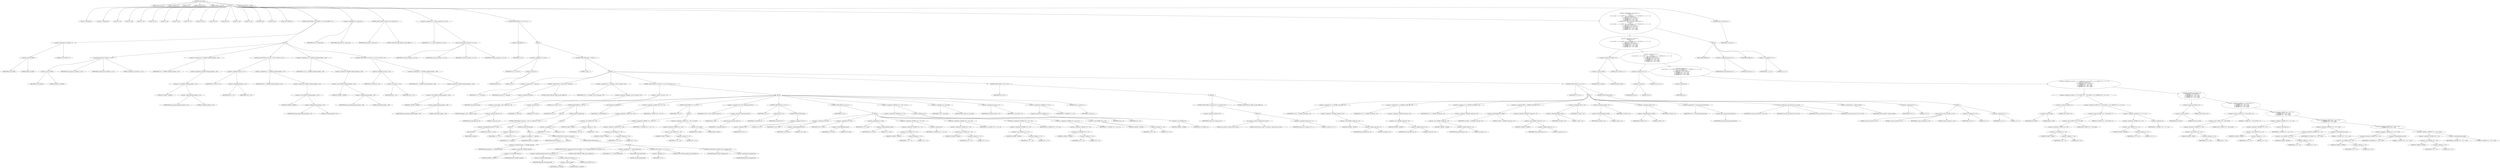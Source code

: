 digraph cache_insert {  
"1000118" [label = "(METHOD,cache_insert)" ]
"1000119" [label = "(PARAM,const char *a1)" ]
"1000120" [label = "(PARAM,_DWORD *a2)" ]
"1000121" [label = "(PARAM,int a3)" ]
"1000122" [label = "(PARAM,unsigned int a4)" ]
"1000123" [label = "(PARAM,unsigned __int16 a5)" ]
"1000124" [label = "(BLOCK,,)" ]
"1000125" [label = "(LOCAL,v9: unsigned int)" ]
"1000126" [label = "(LOCAL,v10: unsigned int)" ]
"1000127" [label = "(LOCAL,v11: int)" ]
"1000128" [label = "(LOCAL,v12: int)" ]
"1000129" [label = "(LOCAL,v13: int)" ]
"1000130" [label = "(LOCAL,v14: int)" ]
"1000131" [label = "(LOCAL,v15: int)" ]
"1000132" [label = "(LOCAL,v16: int)" ]
"1000133" [label = "(LOCAL,v17: int)" ]
"1000134" [label = "(LOCAL,v18: char *)" ]
"1000135" [label = "(LOCAL,v19: int)" ]
"1000136" [label = "(LOCAL,v20: int)" ]
"1000137" [label = "(LOCAL,v21: int)" ]
"1000138" [label = "(LOCAL,v22: int)" ]
"1000139" [label = "(LOCAL,v24: int)" ]
"1000140" [label = "(LOCAL,v25: int)" ]
"1000141" [label = "(LOCAL,v26: _DWORD [ 4 ])" ]
"1000142" [label = "(CONTROL_STRUCTURE,if ( (a5 & 0x980) != 0 ),if ( (a5 & 0x980) != 0 ))" ]
"1000143" [label = "(<operator>.notEquals,(a5 & 0x980) != 0)" ]
"1000144" [label = "(<operator>.and,a5 & 0x980)" ]
"1000145" [label = "(IDENTIFIER,a5,a5 & 0x980)" ]
"1000146" [label = "(LITERAL,0x980,a5 & 0x980)" ]
"1000147" [label = "(LITERAL,0,(a5 & 0x980) != 0)" ]
"1000148" [label = "(BLOCK,,)" ]
"1000149" [label = "(log_query,log_query(a5 | 0x10000, a1, a2, 0))" ]
"1000150" [label = "(<operator>.or,a5 | 0x10000)" ]
"1000151" [label = "(IDENTIFIER,a5,a5 | 0x10000)" ]
"1000152" [label = "(LITERAL,0x10000,a5 | 0x10000)" ]
"1000153" [label = "(IDENTIFIER,a1,log_query(a5 | 0x10000, a1, a2, 0))" ]
"1000154" [label = "(IDENTIFIER,a2,log_query(a5 | 0x10000, a1, a2, 0))" ]
"1000155" [label = "(LITERAL,0,log_query(a5 | 0x10000, a1, a2, 0))" ]
"1000156" [label = "(<operator>.assignment,v9 = *(_DWORD *)(dnsmasq_daemon + 252))" ]
"1000157" [label = "(IDENTIFIER,v9,v9 = *(_DWORD *)(dnsmasq_daemon + 252))" ]
"1000158" [label = "(<operator>.indirection,*(_DWORD *)(dnsmasq_daemon + 252))" ]
"1000159" [label = "(<operator>.cast,(_DWORD *)(dnsmasq_daemon + 252))" ]
"1000160" [label = "(UNKNOWN,_DWORD *,_DWORD *)" ]
"1000161" [label = "(<operator>.addition,dnsmasq_daemon + 252)" ]
"1000162" [label = "(IDENTIFIER,dnsmasq_daemon,dnsmasq_daemon + 252)" ]
"1000163" [label = "(LITERAL,252,dnsmasq_daemon + 252)" ]
"1000164" [label = "(CONTROL_STRUCTURE,if ( v9 && a4 >= v9 ),if ( v9 && a4 >= v9 ))" ]
"1000165" [label = "(<operator>.logicalAnd,v9 && a4 >= v9)" ]
"1000166" [label = "(IDENTIFIER,v9,v9 && a4 >= v9)" ]
"1000167" [label = "(<operator>.greaterEqualsThan,a4 >= v9)" ]
"1000168" [label = "(IDENTIFIER,a4,a4 >= v9)" ]
"1000169" [label = "(IDENTIFIER,v9,a4 >= v9)" ]
"1000170" [label = "(<operator>.assignment,a4 = *(_DWORD *)(dnsmasq_daemon + 252))" ]
"1000171" [label = "(IDENTIFIER,a4,a4 = *(_DWORD *)(dnsmasq_daemon + 252))" ]
"1000172" [label = "(<operator>.indirection,*(_DWORD *)(dnsmasq_daemon + 252))" ]
"1000173" [label = "(<operator>.cast,(_DWORD *)(dnsmasq_daemon + 252))" ]
"1000174" [label = "(UNKNOWN,_DWORD *,_DWORD *)" ]
"1000175" [label = "(<operator>.addition,dnsmasq_daemon + 252)" ]
"1000176" [label = "(IDENTIFIER,dnsmasq_daemon,dnsmasq_daemon + 252)" ]
"1000177" [label = "(LITERAL,252,dnsmasq_daemon + 252)" ]
"1000178" [label = "(<operator>.assignment,v10 = *(_DWORD *)(dnsmasq_daemon + 248))" ]
"1000179" [label = "(IDENTIFIER,v10,v10 = *(_DWORD *)(dnsmasq_daemon + 248))" ]
"1000180" [label = "(<operator>.indirection,*(_DWORD *)(dnsmasq_daemon + 248))" ]
"1000181" [label = "(<operator>.cast,(_DWORD *)(dnsmasq_daemon + 248))" ]
"1000182" [label = "(UNKNOWN,_DWORD *,_DWORD *)" ]
"1000183" [label = "(<operator>.addition,dnsmasq_daemon + 248)" ]
"1000184" [label = "(IDENTIFIER,dnsmasq_daemon,dnsmasq_daemon + 248)" ]
"1000185" [label = "(LITERAL,248,dnsmasq_daemon + 248)" ]
"1000186" [label = "(CONTROL_STRUCTURE,if ( v10 && a4 < v10 ),if ( v10 && a4 < v10 ))" ]
"1000187" [label = "(<operator>.logicalAnd,v10 && a4 < v10)" ]
"1000188" [label = "(IDENTIFIER,v10,v10 && a4 < v10)" ]
"1000189" [label = "(<operator>.lessThan,a4 < v10)" ]
"1000190" [label = "(IDENTIFIER,a4,a4 < v10)" ]
"1000191" [label = "(IDENTIFIER,v10,a4 < v10)" ]
"1000192" [label = "(<operator>.assignment,a4 = *(_DWORD *)(dnsmasq_daemon + 248))" ]
"1000193" [label = "(IDENTIFIER,a4,a4 = *(_DWORD *)(dnsmasq_daemon + 248))" ]
"1000194" [label = "(<operator>.indirection,*(_DWORD *)(dnsmasq_daemon + 248))" ]
"1000195" [label = "(<operator>.cast,(_DWORD *)(dnsmasq_daemon + 248))" ]
"1000196" [label = "(UNKNOWN,_DWORD *,_DWORD *)" ]
"1000197" [label = "(<operator>.addition,dnsmasq_daemon + 248)" ]
"1000198" [label = "(IDENTIFIER,dnsmasq_daemon,dnsmasq_daemon + 248)" ]
"1000199" [label = "(LITERAL,248,dnsmasq_daemon + 248)" ]
"1000200" [label = "(<operator>.assignment,v24 = insert_error)" ]
"1000201" [label = "(IDENTIFIER,v24,v24 = insert_error)" ]
"1000202" [label = "(IDENTIFIER,insert_error,v24 = insert_error)" ]
"1000203" [label = "(CONTROL_STRUCTURE,if ( insert_error ),if ( insert_error ))" ]
"1000204" [label = "(IDENTIFIER,insert_error,if ( insert_error ))" ]
"1000205" [label = "(CONTROL_STRUCTURE,goto LABEL_29;,goto LABEL_29;)" ]
"1000206" [label = "(<operator>.assignment,v11 = cache_scan_free(a1, a2, a3, a5))" ]
"1000207" [label = "(IDENTIFIER,v11,v11 = cache_scan_free(a1, a2, a3, a5))" ]
"1000208" [label = "(cache_scan_free,cache_scan_free(a1, a2, a3, a5))" ]
"1000209" [label = "(IDENTIFIER,a1,cache_scan_free(a1, a2, a3, a5))" ]
"1000210" [label = "(IDENTIFIER,a2,cache_scan_free(a1, a2, a3, a5))" ]
"1000211" [label = "(IDENTIFIER,a3,cache_scan_free(a1, a2, a3, a5))" ]
"1000212" [label = "(IDENTIFIER,a5,cache_scan_free(a1, a2, a3, a5))" ]
"1000213" [label = "(CONTROL_STRUCTURE,if ( !v11 ),if ( !v11 ))" ]
"1000214" [label = "(<operator>.logicalNot,!v11)" ]
"1000215" [label = "(IDENTIFIER,v11,!v11)" ]
"1000216" [label = "(BLOCK,,)" ]
"1000217" [label = "(<operator>.assignment,v12 = a5 & 4)" ]
"1000218" [label = "(IDENTIFIER,v12,v12 = a5 & 4)" ]
"1000219" [label = "(<operator>.and,a5 & 4)" ]
"1000220" [label = "(IDENTIFIER,a5,a5 & 4)" ]
"1000221" [label = "(LITERAL,4,a5 & 4)" ]
"1000222" [label = "(CONTROL_STRUCTURE,while ( 1 ),while ( 1 ))" ]
"1000223" [label = "(LITERAL,1,while ( 1 ))" ]
"1000224" [label = "(BLOCK,,)" ]
"1000225" [label = "(<operator>.assignment,v11 = cache_tail)" ]
"1000226" [label = "(IDENTIFIER,v11,v11 = cache_tail)" ]
"1000227" [label = "(IDENTIFIER,cache_tail,v11 = cache_tail)" ]
"1000228" [label = "(CONTROL_STRUCTURE,if ( !cache_tail ),if ( !cache_tail ))" ]
"1000229" [label = "(<operator>.logicalNot,!cache_tail)" ]
"1000230" [label = "(IDENTIFIER,cache_tail,!cache_tail)" ]
"1000231" [label = "(CONTROL_STRUCTURE,goto LABEL_28;,goto LABEL_28;)" ]
"1000232" [label = "(<operator>.assignment,v25 = *(unsigned __int16 *)(cache_tail + 36))" ]
"1000233" [label = "(IDENTIFIER,v25,v25 = *(unsigned __int16 *)(cache_tail + 36))" ]
"1000234" [label = "(<operator>.indirection,*(unsigned __int16 *)(cache_tail + 36))" ]
"1000235" [label = "(<operator>.cast,(unsigned __int16 *)(cache_tail + 36))" ]
"1000236" [label = "(UNKNOWN,unsigned __int16 *,unsigned __int16 *)" ]
"1000237" [label = "(<operator>.addition,cache_tail + 36)" ]
"1000238" [label = "(IDENTIFIER,cache_tail,cache_tail + 36)" ]
"1000239" [label = "(LITERAL,36,cache_tail + 36)" ]
"1000240" [label = "(CONTROL_STRUCTURE,if ( (v25 & 0xC) == 0 ),if ( (v25 & 0xC) == 0 ))" ]
"1000241" [label = "(<operator>.equals,(v25 & 0xC) == 0)" ]
"1000242" [label = "(<operator>.and,v25 & 0xC)" ]
"1000243" [label = "(IDENTIFIER,v25,v25 & 0xC)" ]
"1000244" [label = "(LITERAL,0xC,v25 & 0xC)" ]
"1000245" [label = "(LITERAL,0,(v25 & 0xC) == 0)" ]
"1000246" [label = "(BLOCK,,)" ]
"1000247" [label = "(CONTROL_STRUCTURE,if ( a1 ),if ( a1 ))" ]
"1000248" [label = "(IDENTIFIER,a1,if ( a1 ))" ]
"1000249" [label = "(BLOCK,,)" ]
"1000250" [label = "(CONTROL_STRUCTURE,if ( strlen(a1) <= 0x31 ),if ( strlen(a1) <= 0x31 ))" ]
"1000251" [label = "(<operator>.lessEqualsThan,strlen(a1) <= 0x31)" ]
"1000252" [label = "(strlen,strlen(a1))" ]
"1000253" [label = "(IDENTIFIER,a1,strlen(a1))" ]
"1000254" [label = "(LITERAL,0x31,strlen(a1) <= 0x31)" ]
"1000255" [label = "(BLOCK,,)" ]
"1000256" [label = "(<operator>.assignment,v17 = 0)" ]
"1000257" [label = "(IDENTIFIER,v17,v17 = 0)" ]
"1000258" [label = "(LITERAL,0,v17 = 0)" ]
"1000259" [label = "(CONTROL_STRUCTURE,else,else)" ]
"1000260" [label = "(BLOCK,,)" ]
"1000261" [label = "(<operator>.assignment,v17 = big_free)" ]
"1000262" [label = "(IDENTIFIER,v17,v17 = big_free)" ]
"1000263" [label = "(IDENTIFIER,big_free,v17 = big_free)" ]
"1000264" [label = "(CONTROL_STRUCTURE,if ( big_free ),if ( big_free ))" ]
"1000265" [label = "(IDENTIFIER,big_free,if ( big_free ))" ]
"1000266" [label = "(BLOCK,,)" ]
"1000267" [label = "(<operator>.assignment,big_free = *(_DWORD *)big_free)" ]
"1000268" [label = "(IDENTIFIER,big_free,big_free = *(_DWORD *)big_free)" ]
"1000269" [label = "(<operator>.indirection,*(_DWORD *)big_free)" ]
"1000270" [label = "(<operator>.cast,(_DWORD *)big_free)" ]
"1000271" [label = "(UNKNOWN,_DWORD *,_DWORD *)" ]
"1000272" [label = "(IDENTIFIER,big_free,(_DWORD *)big_free)" ]
"1000273" [label = "(CONTROL_STRUCTURE,else,else)" ]
"1000274" [label = "(BLOCK,,)" ]
"1000275" [label = "(CONTROL_STRUCTURE,if ( !bignames_left && (a5 & 0x5000) == 0 ),if ( !bignames_left && (a5 & 0x5000) == 0 ))" ]
"1000276" [label = "(<operator>.logicalAnd,!bignames_left && (a5 & 0x5000) == 0)" ]
"1000277" [label = "(<operator>.logicalNot,!bignames_left)" ]
"1000278" [label = "(IDENTIFIER,bignames_left,!bignames_left)" ]
"1000279" [label = "(<operator>.equals,(a5 & 0x5000) == 0)" ]
"1000280" [label = "(<operator>.and,a5 & 0x5000)" ]
"1000281" [label = "(IDENTIFIER,a5,a5 & 0x5000)" ]
"1000282" [label = "(LITERAL,0x5000,a5 & 0x5000)" ]
"1000283" [label = "(LITERAL,0,(a5 & 0x5000) == 0)" ]
"1000284" [label = "(CONTROL_STRUCTURE,goto LABEL_28;,goto LABEL_28;)" ]
"1000285" [label = "(<operator>.assignment,v17 = whine_malloc(1028))" ]
"1000286" [label = "(IDENTIFIER,v17,v17 = whine_malloc(1028))" ]
"1000287" [label = "(whine_malloc,whine_malloc(1028))" ]
"1000288" [label = "(LITERAL,1028,whine_malloc(1028))" ]
"1000289" [label = "(CONTROL_STRUCTURE,if ( !v17 ),if ( !v17 ))" ]
"1000290" [label = "(<operator>.logicalNot,!v17)" ]
"1000291" [label = "(IDENTIFIER,v17,!v17)" ]
"1000292" [label = "(CONTROL_STRUCTURE,goto LABEL_28;,goto LABEL_28;)" ]
"1000293" [label = "(CONTROL_STRUCTURE,if ( bignames_left ),if ( bignames_left ))" ]
"1000294" [label = "(IDENTIFIER,bignames_left,if ( bignames_left ))" ]
"1000295" [label = "(<operator>.preDecrement,--bignames_left)" ]
"1000296" [label = "(IDENTIFIER,bignames_left,--bignames_left)" ]
"1000297" [label = "(CONTROL_STRUCTURE,else,else)" ]
"1000298" [label = "(BLOCK,,)" ]
"1000299" [label = "(<operator>.assignment,v17 = 0)" ]
"1000300" [label = "(IDENTIFIER,v17,v17 = 0)" ]
"1000301" [label = "(LITERAL,0,v17 = 0)" ]
"1000302" [label = "(cache_unlink,cache_unlink(v11))" ]
"1000303" [label = "(IDENTIFIER,v11,cache_unlink(v11))" ]
"1000304" [label = "(<operator>.assignment,*(_WORD *)(v11 + 36) = a5)" ]
"1000305" [label = "(<operator>.indirection,*(_WORD *)(v11 + 36))" ]
"1000306" [label = "(<operator>.cast,(_WORD *)(v11 + 36))" ]
"1000307" [label = "(UNKNOWN,_WORD *,_WORD *)" ]
"1000308" [label = "(<operator>.addition,v11 + 36)" ]
"1000309" [label = "(IDENTIFIER,v11,v11 + 36)" ]
"1000310" [label = "(LITERAL,36,v11 + 36)" ]
"1000311" [label = "(IDENTIFIER,a5,*(_WORD *)(v11 + 36) = a5)" ]
"1000312" [label = "(CONTROL_STRUCTURE,if ( v17 ),if ( v17 ))" ]
"1000313" [label = "(IDENTIFIER,v17,if ( v17 ))" ]
"1000314" [label = "(BLOCK,,)" ]
"1000315" [label = "(<operator>.assignment,*(_DWORD *)(v11 + 40) = v17)" ]
"1000316" [label = "(<operator>.indirection,*(_DWORD *)(v11 + 40))" ]
"1000317" [label = "(<operator>.cast,(_DWORD *)(v11 + 40))" ]
"1000318" [label = "(UNKNOWN,_DWORD *,_DWORD *)" ]
"1000319" [label = "(<operator>.addition,v11 + 40)" ]
"1000320" [label = "(IDENTIFIER,v11,v11 + 40)" ]
"1000321" [label = "(LITERAL,40,v11 + 40)" ]
"1000322" [label = "(IDENTIFIER,v17,*(_DWORD *)(v11 + 40) = v17)" ]
"1000323" [label = "(<operator>.assignment,*(_WORD *)(v11 + 36) = a5 | 0x200)" ]
"1000324" [label = "(<operator>.indirection,*(_WORD *)(v11 + 36))" ]
"1000325" [label = "(<operator>.cast,(_WORD *)(v11 + 36))" ]
"1000326" [label = "(UNKNOWN,_WORD *,_WORD *)" ]
"1000327" [label = "(<operator>.addition,v11 + 36)" ]
"1000328" [label = "(IDENTIFIER,v11,v11 + 36)" ]
"1000329" [label = "(LITERAL,36,v11 + 36)" ]
"1000330" [label = "(<operator>.or,a5 | 0x200)" ]
"1000331" [label = "(IDENTIFIER,a5,a5 | 0x200)" ]
"1000332" [label = "(LITERAL,0x200,a5 | 0x200)" ]
"1000333" [label = "(<operator>.assignment,v18 = (char *)cache_get_name(v11))" ]
"1000334" [label = "(IDENTIFIER,v18,v18 = (char *)cache_get_name(v11))" ]
"1000335" [label = "(<operator>.cast,(char *)cache_get_name(v11))" ]
"1000336" [label = "(UNKNOWN,char *,char *)" ]
"1000337" [label = "(cache_get_name,cache_get_name(v11))" ]
"1000338" [label = "(IDENTIFIER,v11,cache_get_name(v11))" ]
"1000339" [label = "(CONTROL_STRUCTURE,if ( a1 ),if ( a1 ))" ]
"1000340" [label = "(IDENTIFIER,a1,if ( a1 ))" ]
"1000341" [label = "(strcpy,strcpy(v18, a1))" ]
"1000342" [label = "(IDENTIFIER,v18,strcpy(v18, a1))" ]
"1000343" [label = "(IDENTIFIER,a1,strcpy(v18, a1))" ]
"1000344" [label = "(CONTROL_STRUCTURE,else,else)" ]
"1000345" [label = "(<operator>.assignment,*v18 = 0)" ]
"1000346" [label = "(<operator>.indirection,*v18)" ]
"1000347" [label = "(IDENTIFIER,v18,*v18 = 0)" ]
"1000348" [label = "(LITERAL,0,*v18 = 0)" ]
"1000349" [label = "(CONTROL_STRUCTURE,if ( a2 ),if ( a2 ))" ]
"1000350" [label = "(IDENTIFIER,a2,if ( a2 ))" ]
"1000351" [label = "(BLOCK,,)" ]
"1000352" [label = "(<operator>.assignment,v19 = a2[1])" ]
"1000353" [label = "(IDENTIFIER,v19,v19 = a2[1])" ]
"1000354" [label = "(<operator>.indirectIndexAccess,a2[1])" ]
"1000355" [label = "(IDENTIFIER,a2,v19 = a2[1])" ]
"1000356" [label = "(LITERAL,1,v19 = a2[1])" ]
"1000357" [label = "(<operator>.assignment,v20 = a2[2])" ]
"1000358" [label = "(IDENTIFIER,v20,v20 = a2[2])" ]
"1000359" [label = "(<operator>.indirectIndexAccess,a2[2])" ]
"1000360" [label = "(IDENTIFIER,a2,v20 = a2[2])" ]
"1000361" [label = "(LITERAL,2,v20 = a2[2])" ]
"1000362" [label = "(<operator>.assignment,v21 = a2[3])" ]
"1000363" [label = "(IDENTIFIER,v21,v21 = a2[3])" ]
"1000364" [label = "(<operator>.indirectIndexAccess,a2[3])" ]
"1000365" [label = "(IDENTIFIER,a2,v21 = a2[3])" ]
"1000366" [label = "(LITERAL,3,v21 = a2[3])" ]
"1000367" [label = "(<operator>.assignment,*(_DWORD *)(v11 + 12) = *a2)" ]
"1000368" [label = "(<operator>.indirection,*(_DWORD *)(v11 + 12))" ]
"1000369" [label = "(<operator>.cast,(_DWORD *)(v11 + 12))" ]
"1000370" [label = "(UNKNOWN,_DWORD *,_DWORD *)" ]
"1000371" [label = "(<operator>.addition,v11 + 12)" ]
"1000372" [label = "(IDENTIFIER,v11,v11 + 12)" ]
"1000373" [label = "(LITERAL,12,v11 + 12)" ]
"1000374" [label = "(<operator>.indirection,*a2)" ]
"1000375" [label = "(IDENTIFIER,a2,*(_DWORD *)(v11 + 12) = *a2)" ]
"1000376" [label = "(<operator>.assignment,*(_DWORD *)(v11 + 16) = v19)" ]
"1000377" [label = "(<operator>.indirection,*(_DWORD *)(v11 + 16))" ]
"1000378" [label = "(<operator>.cast,(_DWORD *)(v11 + 16))" ]
"1000379" [label = "(UNKNOWN,_DWORD *,_DWORD *)" ]
"1000380" [label = "(<operator>.addition,v11 + 16)" ]
"1000381" [label = "(IDENTIFIER,v11,v11 + 16)" ]
"1000382" [label = "(LITERAL,16,v11 + 16)" ]
"1000383" [label = "(IDENTIFIER,v19,*(_DWORD *)(v11 + 16) = v19)" ]
"1000384" [label = "(<operator>.assignment,*(_DWORD *)(v11 + 20) = v20)" ]
"1000385" [label = "(<operator>.indirection,*(_DWORD *)(v11 + 20))" ]
"1000386" [label = "(<operator>.cast,(_DWORD *)(v11 + 20))" ]
"1000387" [label = "(UNKNOWN,_DWORD *,_DWORD *)" ]
"1000388" [label = "(<operator>.addition,v11 + 20)" ]
"1000389" [label = "(IDENTIFIER,v11,v11 + 20)" ]
"1000390" [label = "(LITERAL,20,v11 + 20)" ]
"1000391" [label = "(IDENTIFIER,v20,*(_DWORD *)(v11 + 20) = v20)" ]
"1000392" [label = "(<operator>.assignment,*(_DWORD *)(v11 + 24) = v21)" ]
"1000393" [label = "(<operator>.indirection,*(_DWORD *)(v11 + 24))" ]
"1000394" [label = "(<operator>.cast,(_DWORD *)(v11 + 24))" ]
"1000395" [label = "(UNKNOWN,_DWORD *,_DWORD *)" ]
"1000396" [label = "(<operator>.addition,v11 + 24)" ]
"1000397" [label = "(IDENTIFIER,v11,v11 + 24)" ]
"1000398" [label = "(LITERAL,24,v11 + 24)" ]
"1000399" [label = "(IDENTIFIER,v21,*(_DWORD *)(v11 + 24) = v21)" ]
"1000400" [label = "(<operator>.assignment,*(_DWORD *)(v11 + 28) = a4 + a3)" ]
"1000401" [label = "(<operator>.indirection,*(_DWORD *)(v11 + 28))" ]
"1000402" [label = "(<operator>.cast,(_DWORD *)(v11 + 28))" ]
"1000403" [label = "(UNKNOWN,_DWORD *,_DWORD *)" ]
"1000404" [label = "(<operator>.addition,v11 + 28)" ]
"1000405" [label = "(IDENTIFIER,v11,v11 + 28)" ]
"1000406" [label = "(LITERAL,28,v11 + 28)" ]
"1000407" [label = "(<operator>.addition,a4 + a3)" ]
"1000408" [label = "(IDENTIFIER,a4,a4 + a3)" ]
"1000409" [label = "(IDENTIFIER,a3,a4 + a3)" ]
"1000410" [label = "(<operator>.assignment,v22 = new_chain)" ]
"1000411" [label = "(IDENTIFIER,v22,v22 = new_chain)" ]
"1000412" [label = "(IDENTIFIER,new_chain,v22 = new_chain)" ]
"1000413" [label = "(<operator>.assignment,new_chain = v11)" ]
"1000414" [label = "(IDENTIFIER,new_chain,new_chain = v11)" ]
"1000415" [label = "(IDENTIFIER,v11,new_chain = v11)" ]
"1000416" [label = "(<operator>.assignment,*(_DWORD *)v11 = v22)" ]
"1000417" [label = "(<operator>.indirection,*(_DWORD *)v11)" ]
"1000418" [label = "(<operator>.cast,(_DWORD *)v11)" ]
"1000419" [label = "(UNKNOWN,_DWORD *,_DWORD *)" ]
"1000420" [label = "(IDENTIFIER,v11,(_DWORD *)v11)" ]
"1000421" [label = "(IDENTIFIER,v22,*(_DWORD *)v11 = v22)" ]
"1000422" [label = "(RETURN,return v11;,return v11;)" ]
"1000423" [label = "(IDENTIFIER,v11,return v11;)" ]
"1000424" [label = "(CONTROL_STRUCTURE,if ( v24 ),if ( v24 ))" ]
"1000425" [label = "(IDENTIFIER,v24,if ( v24 ))" ]
"1000426" [label = "(BLOCK,,)" ]
"1000427" [label = "(CONTROL_STRUCTURE,if ( !warned_12127 ),if ( !warned_12127 ))" ]
"1000428" [label = "(<operator>.logicalNot,!warned_12127)" ]
"1000429" [label = "(IDENTIFIER,warned_12127,!warned_12127)" ]
"1000430" [label = "(BLOCK,,)" ]
"1000431" [label = "(my_syslog,my_syslog(3, \"Internal error in cache.\"))" ]
"1000432" [label = "(LITERAL,3,my_syslog(3, \"Internal error in cache.\"))" ]
"1000433" [label = "(LITERAL,\"Internal error in cache.\",my_syslog(3, \"Internal error in cache.\"))" ]
"1000434" [label = "(<operator>.assignment,warned_12127 = 1)" ]
"1000435" [label = "(IDENTIFIER,warned_12127,warned_12127 = 1)" ]
"1000436" [label = "(LITERAL,1,warned_12127 = 1)" ]
"1000437" [label = "(CONTROL_STRUCTURE,goto LABEL_28;,goto LABEL_28;)" ]
"1000438" [label = "(CONTROL_STRUCTURE,if ( v12 ),if ( v12 ))" ]
"1000439" [label = "(IDENTIFIER,v12,if ( v12 ))" ]
"1000440" [label = "(BLOCK,,)" ]
"1000441" [label = "(<operator>.assignment,v13 = *(_DWORD *)(cache_tail + 16))" ]
"1000442" [label = "(IDENTIFIER,v13,v13 = *(_DWORD *)(cache_tail + 16))" ]
"1000443" [label = "(<operator>.indirection,*(_DWORD *)(cache_tail + 16))" ]
"1000444" [label = "(<operator>.cast,(_DWORD *)(cache_tail + 16))" ]
"1000445" [label = "(UNKNOWN,_DWORD *,_DWORD *)" ]
"1000446" [label = "(<operator>.addition,cache_tail + 16)" ]
"1000447" [label = "(IDENTIFIER,cache_tail,cache_tail + 16)" ]
"1000448" [label = "(LITERAL,16,cache_tail + 16)" ]
"1000449" [label = "(<operator>.assignment,v14 = *(_DWORD *)(cache_tail + 20))" ]
"1000450" [label = "(IDENTIFIER,v14,v14 = *(_DWORD *)(cache_tail + 20))" ]
"1000451" [label = "(<operator>.indirection,*(_DWORD *)(cache_tail + 20))" ]
"1000452" [label = "(<operator>.cast,(_DWORD *)(cache_tail + 20))" ]
"1000453" [label = "(UNKNOWN,_DWORD *,_DWORD *)" ]
"1000454" [label = "(<operator>.addition,cache_tail + 20)" ]
"1000455" [label = "(IDENTIFIER,cache_tail,cache_tail + 20)" ]
"1000456" [label = "(LITERAL,20,cache_tail + 20)" ]
"1000457" [label = "(<operator>.assignment,v15 = *(_DWORD *)(cache_tail + 24))" ]
"1000458" [label = "(IDENTIFIER,v15,v15 = *(_DWORD *)(cache_tail + 24))" ]
"1000459" [label = "(<operator>.indirection,*(_DWORD *)(cache_tail + 24))" ]
"1000460" [label = "(<operator>.cast,(_DWORD *)(cache_tail + 24))" ]
"1000461" [label = "(UNKNOWN,_DWORD *,_DWORD *)" ]
"1000462" [label = "(<operator>.addition,cache_tail + 24)" ]
"1000463" [label = "(IDENTIFIER,cache_tail,cache_tail + 24)" ]
"1000464" [label = "(LITERAL,24,cache_tail + 24)" ]
"1000465" [label = "(<operator>.assignment,v26[0] = *(_DWORD *)(cache_tail + 12))" ]
"1000466" [label = "(<operator>.indirectIndexAccess,v26[0])" ]
"1000467" [label = "(IDENTIFIER,v26,v26[0] = *(_DWORD *)(cache_tail + 12))" ]
"1000468" [label = "(LITERAL,0,v26[0] = *(_DWORD *)(cache_tail + 12))" ]
"1000469" [label = "(<operator>.indirection,*(_DWORD *)(cache_tail + 12))" ]
"1000470" [label = "(<operator>.cast,(_DWORD *)(cache_tail + 12))" ]
"1000471" [label = "(UNKNOWN,_DWORD *,_DWORD *)" ]
"1000472" [label = "(<operator>.addition,cache_tail + 12)" ]
"1000473" [label = "(IDENTIFIER,cache_tail,cache_tail + 12)" ]
"1000474" [label = "(LITERAL,12,cache_tail + 12)" ]
"1000475" [label = "(<operator>.assignment,v26[1] = v13)" ]
"1000476" [label = "(<operator>.indirectIndexAccess,v26[1])" ]
"1000477" [label = "(IDENTIFIER,v26,v26[1] = v13)" ]
"1000478" [label = "(LITERAL,1,v26[1] = v13)" ]
"1000479" [label = "(IDENTIFIER,v13,v26[1] = v13)" ]
"1000480" [label = "(<operator>.assignment,v26[2] = v14)" ]
"1000481" [label = "(<operator>.indirectIndexAccess,v26[2])" ]
"1000482" [label = "(IDENTIFIER,v26,v26[2] = v14)" ]
"1000483" [label = "(LITERAL,2,v26[2] = v14)" ]
"1000484" [label = "(IDENTIFIER,v14,v26[2] = v14)" ]
"1000485" [label = "(<operator>.assignment,v26[3] = v15)" ]
"1000486" [label = "(<operator>.indirectIndexAccess,v26[3])" ]
"1000487" [label = "(IDENTIFIER,v26,v26[3] = v15)" ]
"1000488" [label = "(LITERAL,3,v26[3] = v15)" ]
"1000489" [label = "(IDENTIFIER,v15,v26[3] = v15)" ]
"1000490" [label = "(<operator>.assignment,v16 = cache_get_name(cache_tail))" ]
"1000491" [label = "(IDENTIFIER,v16,v16 = cache_get_name(cache_tail))" ]
"1000492" [label = "(cache_get_name,cache_get_name(cache_tail))" ]
"1000493" [label = "(IDENTIFIER,cache_tail,cache_get_name(cache_tail))" ]
"1000494" [label = "(cache_scan_free,cache_scan_free(v16, v26, a3, v25))" ]
"1000495" [label = "(IDENTIFIER,v16,cache_scan_free(v16, v26, a3, v25))" ]
"1000496" [label = "(IDENTIFIER,v26,cache_scan_free(v16, v26, a3, v25))" ]
"1000497" [label = "(IDENTIFIER,a3,cache_scan_free(v16, v26, a3, v25))" ]
"1000498" [label = "(IDENTIFIER,v25,cache_scan_free(v16, v26, a3, v25))" ]
"1000499" [label = "(<operator>.preIncrement,++cache_live_freed)" ]
"1000500" [label = "(IDENTIFIER,cache_live_freed,++cache_live_freed)" ]
"1000501" [label = "(<operator>.assignment,v24 = 1)" ]
"1000502" [label = "(IDENTIFIER,v24,v24 = 1)" ]
"1000503" [label = "(LITERAL,1,v24 = 1)" ]
"1000504" [label = "(CONTROL_STRUCTURE,else,else)" ]
"1000505" [label = "(BLOCK,,)" ]
"1000506" [label = "(cache_scan_free,cache_scan_free(0, 0, a3, 0))" ]
"1000507" [label = "(LITERAL,0,cache_scan_free(0, 0, a3, 0))" ]
"1000508" [label = "(LITERAL,0,cache_scan_free(0, 0, a3, 0))" ]
"1000509" [label = "(IDENTIFIER,a3,cache_scan_free(0, 0, a3, 0))" ]
"1000510" [label = "(LITERAL,0,cache_scan_free(0, 0, a3, 0))" ]
"1000511" [label = "(<operator>.assignment,v24 = 0)" ]
"1000512" [label = "(IDENTIFIER,v24,v24 = 0)" ]
"1000513" [label = "(LITERAL,0,v24 = 0)" ]
"1000514" [label = "(<operator>.assignment,v12 = 1)" ]
"1000515" [label = "(IDENTIFIER,v12,v12 = 1)" ]
"1000516" [label = "(LITERAL,1,v12 = 1)" ]
"1000517" [label = "(CONTROL_STRUCTURE,if ( (a5 & 0x180) == 0\n    || (a5 & 8) == 0\n    || !a2\n    || ((a5 & 0x80) == 0 || (*(_WORD *)(v11 + 36) & 0x80) == 0 || *(_DWORD *)(v11 + 12) != *a2)\n    && ((a5 & 0x100) == 0\n     || (*(_WORD *)(v11 + 36) & 0x100) == 0\n     || *(_DWORD *)(v11 + 12) != *a2\n     || *(_DWORD *)(v11 + 16) != a2[1]\n     || *(_DWORD *)(v11 + 20) != a2[2]\n     || *(_DWORD *)(v11 + 24) != a2[3]) ),if ( (a5 & 0x180) == 0\n    || (a5 & 8) == 0\n    || !a2\n    || ((a5 & 0x80) == 0 || (*(_WORD *)(v11 + 36) & 0x80) == 0 || *(_DWORD *)(v11 + 12) != *a2)\n    && ((a5 & 0x100) == 0\n     || (*(_WORD *)(v11 + 36) & 0x100) == 0\n     || *(_DWORD *)(v11 + 12) != *a2\n     || *(_DWORD *)(v11 + 16) != a2[1]\n     || *(_DWORD *)(v11 + 20) != a2[2]\n     || *(_DWORD *)(v11 + 24) != a2[3]) ))" ]
"1000518" [label = "(<operator>.logicalOr,(a5 & 0x180) == 0\n    || (a5 & 8) == 0\n    || !a2\n    || ((a5 & 0x80) == 0 || (*(_WORD *)(v11 + 36) & 0x80) == 0 || *(_DWORD *)(v11 + 12) != *a2)\n    && ((a5 & 0x100) == 0\n     || (*(_WORD *)(v11 + 36) & 0x100) == 0\n     || *(_DWORD *)(v11 + 12) != *a2\n     || *(_DWORD *)(v11 + 16) != a2[1]\n     || *(_DWORD *)(v11 + 20) != a2[2]\n     || *(_DWORD *)(v11 + 24) != a2[3]))" ]
"1000519" [label = "(<operator>.equals,(a5 & 0x180) == 0)" ]
"1000520" [label = "(<operator>.and,a5 & 0x180)" ]
"1000521" [label = "(IDENTIFIER,a5,a5 & 0x180)" ]
"1000522" [label = "(LITERAL,0x180,a5 & 0x180)" ]
"1000523" [label = "(LITERAL,0,(a5 & 0x180) == 0)" ]
"1000524" [label = "(<operator>.logicalOr,(a5 & 8) == 0\n    || !a2\n    || ((a5 & 0x80) == 0 || (*(_WORD *)(v11 + 36) & 0x80) == 0 || *(_DWORD *)(v11 + 12) != *a2)\n    && ((a5 & 0x100) == 0\n     || (*(_WORD *)(v11 + 36) & 0x100) == 0\n     || *(_DWORD *)(v11 + 12) != *a2\n     || *(_DWORD *)(v11 + 16) != a2[1]\n     || *(_DWORD *)(v11 + 20) != a2[2]\n     || *(_DWORD *)(v11 + 24) != a2[3]))" ]
"1000525" [label = "(<operator>.equals,(a5 & 8) == 0)" ]
"1000526" [label = "(<operator>.and,a5 & 8)" ]
"1000527" [label = "(IDENTIFIER,a5,a5 & 8)" ]
"1000528" [label = "(LITERAL,8,a5 & 8)" ]
"1000529" [label = "(LITERAL,0,(a5 & 8) == 0)" ]
"1000530" [label = "(<operator>.logicalOr,!a2\n    || ((a5 & 0x80) == 0 || (*(_WORD *)(v11 + 36) & 0x80) == 0 || *(_DWORD *)(v11 + 12) != *a2)\n    && ((a5 & 0x100) == 0\n     || (*(_WORD *)(v11 + 36) & 0x100) == 0\n     || *(_DWORD *)(v11 + 12) != *a2\n     || *(_DWORD *)(v11 + 16) != a2[1]\n     || *(_DWORD *)(v11 + 20) != a2[2]\n     || *(_DWORD *)(v11 + 24) != a2[3]))" ]
"1000531" [label = "(<operator>.logicalNot,!a2)" ]
"1000532" [label = "(IDENTIFIER,a2,!a2)" ]
"1000533" [label = "(<operator>.logicalAnd,((a5 & 0x80) == 0 || (*(_WORD *)(v11 + 36) & 0x80) == 0 || *(_DWORD *)(v11 + 12) != *a2)\n    && ((a5 & 0x100) == 0\n     || (*(_WORD *)(v11 + 36) & 0x100) == 0\n     || *(_DWORD *)(v11 + 12) != *a2\n     || *(_DWORD *)(v11 + 16) != a2[1]\n     || *(_DWORD *)(v11 + 20) != a2[2]\n     || *(_DWORD *)(v11 + 24) != a2[3]))" ]
"1000534" [label = "(<operator>.logicalOr,(a5 & 0x80) == 0 || (*(_WORD *)(v11 + 36) & 0x80) == 0 || *(_DWORD *)(v11 + 12) != *a2)" ]
"1000535" [label = "(<operator>.equals,(a5 & 0x80) == 0)" ]
"1000536" [label = "(<operator>.and,a5 & 0x80)" ]
"1000537" [label = "(IDENTIFIER,a5,a5 & 0x80)" ]
"1000538" [label = "(LITERAL,0x80,a5 & 0x80)" ]
"1000539" [label = "(LITERAL,0,(a5 & 0x80) == 0)" ]
"1000540" [label = "(<operator>.logicalOr,(*(_WORD *)(v11 + 36) & 0x80) == 0 || *(_DWORD *)(v11 + 12) != *a2)" ]
"1000541" [label = "(<operator>.equals,(*(_WORD *)(v11 + 36) & 0x80) == 0)" ]
"1000542" [label = "(<operator>.and,*(_WORD *)(v11 + 36) & 0x80)" ]
"1000543" [label = "(<operator>.indirection,*(_WORD *)(v11 + 36))" ]
"1000544" [label = "(<operator>.cast,(_WORD *)(v11 + 36))" ]
"1000545" [label = "(UNKNOWN,_WORD *,_WORD *)" ]
"1000546" [label = "(<operator>.addition,v11 + 36)" ]
"1000547" [label = "(IDENTIFIER,v11,v11 + 36)" ]
"1000548" [label = "(LITERAL,36,v11 + 36)" ]
"1000549" [label = "(LITERAL,0x80,*(_WORD *)(v11 + 36) & 0x80)" ]
"1000550" [label = "(LITERAL,0,(*(_WORD *)(v11 + 36) & 0x80) == 0)" ]
"1000551" [label = "(<operator>.notEquals,*(_DWORD *)(v11 + 12) != *a2)" ]
"1000552" [label = "(<operator>.indirection,*(_DWORD *)(v11 + 12))" ]
"1000553" [label = "(<operator>.cast,(_DWORD *)(v11 + 12))" ]
"1000554" [label = "(UNKNOWN,_DWORD *,_DWORD *)" ]
"1000555" [label = "(<operator>.addition,v11 + 12)" ]
"1000556" [label = "(IDENTIFIER,v11,v11 + 12)" ]
"1000557" [label = "(LITERAL,12,v11 + 12)" ]
"1000558" [label = "(<operator>.indirection,*a2)" ]
"1000559" [label = "(IDENTIFIER,a2,*(_DWORD *)(v11 + 12) != *a2)" ]
"1000560" [label = "(<operator>.logicalOr,(a5 & 0x100) == 0\n     || (*(_WORD *)(v11 + 36) & 0x100) == 0\n     || *(_DWORD *)(v11 + 12) != *a2\n     || *(_DWORD *)(v11 + 16) != a2[1]\n     || *(_DWORD *)(v11 + 20) != a2[2]\n     || *(_DWORD *)(v11 + 24) != a2[3])" ]
"1000561" [label = "(<operator>.equals,(a5 & 0x100) == 0)" ]
"1000562" [label = "(<operator>.and,a5 & 0x100)" ]
"1000563" [label = "(IDENTIFIER,a5,a5 & 0x100)" ]
"1000564" [label = "(LITERAL,0x100,a5 & 0x100)" ]
"1000565" [label = "(LITERAL,0,(a5 & 0x100) == 0)" ]
"1000566" [label = "(<operator>.logicalOr,(*(_WORD *)(v11 + 36) & 0x100) == 0\n     || *(_DWORD *)(v11 + 12) != *a2\n     || *(_DWORD *)(v11 + 16) != a2[1]\n     || *(_DWORD *)(v11 + 20) != a2[2]\n     || *(_DWORD *)(v11 + 24) != a2[3])" ]
"1000567" [label = "(<operator>.equals,(*(_WORD *)(v11 + 36) & 0x100) == 0)" ]
"1000568" [label = "(<operator>.and,*(_WORD *)(v11 + 36) & 0x100)" ]
"1000569" [label = "(<operator>.indirection,*(_WORD *)(v11 + 36))" ]
"1000570" [label = "(<operator>.cast,(_WORD *)(v11 + 36))" ]
"1000571" [label = "(UNKNOWN,_WORD *,_WORD *)" ]
"1000572" [label = "(<operator>.addition,v11 + 36)" ]
"1000573" [label = "(IDENTIFIER,v11,v11 + 36)" ]
"1000574" [label = "(LITERAL,36,v11 + 36)" ]
"1000575" [label = "(LITERAL,0x100,*(_WORD *)(v11 + 36) & 0x100)" ]
"1000576" [label = "(LITERAL,0,(*(_WORD *)(v11 + 36) & 0x100) == 0)" ]
"1000577" [label = "(<operator>.logicalOr,*(_DWORD *)(v11 + 12) != *a2\n     || *(_DWORD *)(v11 + 16) != a2[1]\n     || *(_DWORD *)(v11 + 20) != a2[2]\n     || *(_DWORD *)(v11 + 24) != a2[3])" ]
"1000578" [label = "(<operator>.notEquals,*(_DWORD *)(v11 + 12) != *a2)" ]
"1000579" [label = "(<operator>.indirection,*(_DWORD *)(v11 + 12))" ]
"1000580" [label = "(<operator>.cast,(_DWORD *)(v11 + 12))" ]
"1000581" [label = "(UNKNOWN,_DWORD *,_DWORD *)" ]
"1000582" [label = "(<operator>.addition,v11 + 12)" ]
"1000583" [label = "(IDENTIFIER,v11,v11 + 12)" ]
"1000584" [label = "(LITERAL,12,v11 + 12)" ]
"1000585" [label = "(<operator>.indirection,*a2)" ]
"1000586" [label = "(IDENTIFIER,a2,*(_DWORD *)(v11 + 12) != *a2)" ]
"1000587" [label = "(<operator>.logicalOr,*(_DWORD *)(v11 + 16) != a2[1]\n     || *(_DWORD *)(v11 + 20) != a2[2]\n     || *(_DWORD *)(v11 + 24) != a2[3])" ]
"1000588" [label = "(<operator>.notEquals,*(_DWORD *)(v11 + 16) != a2[1])" ]
"1000589" [label = "(<operator>.indirection,*(_DWORD *)(v11 + 16))" ]
"1000590" [label = "(<operator>.cast,(_DWORD *)(v11 + 16))" ]
"1000591" [label = "(UNKNOWN,_DWORD *,_DWORD *)" ]
"1000592" [label = "(<operator>.addition,v11 + 16)" ]
"1000593" [label = "(IDENTIFIER,v11,v11 + 16)" ]
"1000594" [label = "(LITERAL,16,v11 + 16)" ]
"1000595" [label = "(<operator>.indirectIndexAccess,a2[1])" ]
"1000596" [label = "(IDENTIFIER,a2,*(_DWORD *)(v11 + 16) != a2[1])" ]
"1000597" [label = "(LITERAL,1,*(_DWORD *)(v11 + 16) != a2[1])" ]
"1000598" [label = "(<operator>.logicalOr,*(_DWORD *)(v11 + 20) != a2[2]\n     || *(_DWORD *)(v11 + 24) != a2[3])" ]
"1000599" [label = "(<operator>.notEquals,*(_DWORD *)(v11 + 20) != a2[2])" ]
"1000600" [label = "(<operator>.indirection,*(_DWORD *)(v11 + 20))" ]
"1000601" [label = "(<operator>.cast,(_DWORD *)(v11 + 20))" ]
"1000602" [label = "(UNKNOWN,_DWORD *,_DWORD *)" ]
"1000603" [label = "(<operator>.addition,v11 + 20)" ]
"1000604" [label = "(IDENTIFIER,v11,v11 + 20)" ]
"1000605" [label = "(LITERAL,20,v11 + 20)" ]
"1000606" [label = "(<operator>.indirectIndexAccess,a2[2])" ]
"1000607" [label = "(IDENTIFIER,a2,*(_DWORD *)(v11 + 20) != a2[2])" ]
"1000608" [label = "(LITERAL,2,*(_DWORD *)(v11 + 20) != a2[2])" ]
"1000609" [label = "(<operator>.notEquals,*(_DWORD *)(v11 + 24) != a2[3])" ]
"1000610" [label = "(<operator>.indirection,*(_DWORD *)(v11 + 24))" ]
"1000611" [label = "(<operator>.cast,(_DWORD *)(v11 + 24))" ]
"1000612" [label = "(UNKNOWN,_DWORD *,_DWORD *)" ]
"1000613" [label = "(<operator>.addition,v11 + 24)" ]
"1000614" [label = "(IDENTIFIER,v11,v11 + 24)" ]
"1000615" [label = "(LITERAL,24,v11 + 24)" ]
"1000616" [label = "(<operator>.indirectIndexAccess,a2[3])" ]
"1000617" [label = "(IDENTIFIER,a2,*(_DWORD *)(v11 + 24) != a2[3])" ]
"1000618" [label = "(LITERAL,3,*(_DWORD *)(v11 + 24) != a2[3])" ]
"1000619" [label = "(BLOCK,,)" ]
"1000620" [label = "(JUMP_TARGET,LABEL_28)" ]
"1000621" [label = "(<operator>.assignment,insert_error = 1)" ]
"1000622" [label = "(IDENTIFIER,insert_error,insert_error = 1)" ]
"1000623" [label = "(LITERAL,1,insert_error = 1)" ]
"1000624" [label = "(JUMP_TARGET,LABEL_29)" ]
"1000625" [label = "(<operator>.assignment,v11 = 0)" ]
"1000626" [label = "(IDENTIFIER,v11,v11 = 0)" ]
"1000627" [label = "(LITERAL,0,v11 = 0)" ]
"1000628" [label = "(RETURN,return v11;,return v11;)" ]
"1000629" [label = "(IDENTIFIER,v11,return v11;)" ]
"1000630" [label = "(METHOD_RETURN,int __fastcall)" ]
  "1000118" -> "1000119" 
  "1000118" -> "1000120" 
  "1000118" -> "1000121" 
  "1000118" -> "1000122" 
  "1000118" -> "1000123" 
  "1000118" -> "1000124" 
  "1000118" -> "1000630" 
  "1000124" -> "1000125" 
  "1000124" -> "1000126" 
  "1000124" -> "1000127" 
  "1000124" -> "1000128" 
  "1000124" -> "1000129" 
  "1000124" -> "1000130" 
  "1000124" -> "1000131" 
  "1000124" -> "1000132" 
  "1000124" -> "1000133" 
  "1000124" -> "1000134" 
  "1000124" -> "1000135" 
  "1000124" -> "1000136" 
  "1000124" -> "1000137" 
  "1000124" -> "1000138" 
  "1000124" -> "1000139" 
  "1000124" -> "1000140" 
  "1000124" -> "1000141" 
  "1000124" -> "1000142" 
  "1000124" -> "1000200" 
  "1000124" -> "1000203" 
  "1000124" -> "1000206" 
  "1000124" -> "1000213" 
  "1000124" -> "1000517" 
  "1000124" -> "1000628" 
  "1000142" -> "1000143" 
  "1000142" -> "1000148" 
  "1000143" -> "1000144" 
  "1000143" -> "1000147" 
  "1000144" -> "1000145" 
  "1000144" -> "1000146" 
  "1000148" -> "1000149" 
  "1000148" -> "1000156" 
  "1000148" -> "1000164" 
  "1000148" -> "1000178" 
  "1000148" -> "1000186" 
  "1000149" -> "1000150" 
  "1000149" -> "1000153" 
  "1000149" -> "1000154" 
  "1000149" -> "1000155" 
  "1000150" -> "1000151" 
  "1000150" -> "1000152" 
  "1000156" -> "1000157" 
  "1000156" -> "1000158" 
  "1000158" -> "1000159" 
  "1000159" -> "1000160" 
  "1000159" -> "1000161" 
  "1000161" -> "1000162" 
  "1000161" -> "1000163" 
  "1000164" -> "1000165" 
  "1000164" -> "1000170" 
  "1000165" -> "1000166" 
  "1000165" -> "1000167" 
  "1000167" -> "1000168" 
  "1000167" -> "1000169" 
  "1000170" -> "1000171" 
  "1000170" -> "1000172" 
  "1000172" -> "1000173" 
  "1000173" -> "1000174" 
  "1000173" -> "1000175" 
  "1000175" -> "1000176" 
  "1000175" -> "1000177" 
  "1000178" -> "1000179" 
  "1000178" -> "1000180" 
  "1000180" -> "1000181" 
  "1000181" -> "1000182" 
  "1000181" -> "1000183" 
  "1000183" -> "1000184" 
  "1000183" -> "1000185" 
  "1000186" -> "1000187" 
  "1000186" -> "1000192" 
  "1000187" -> "1000188" 
  "1000187" -> "1000189" 
  "1000189" -> "1000190" 
  "1000189" -> "1000191" 
  "1000192" -> "1000193" 
  "1000192" -> "1000194" 
  "1000194" -> "1000195" 
  "1000195" -> "1000196" 
  "1000195" -> "1000197" 
  "1000197" -> "1000198" 
  "1000197" -> "1000199" 
  "1000200" -> "1000201" 
  "1000200" -> "1000202" 
  "1000203" -> "1000204" 
  "1000203" -> "1000205" 
  "1000206" -> "1000207" 
  "1000206" -> "1000208" 
  "1000208" -> "1000209" 
  "1000208" -> "1000210" 
  "1000208" -> "1000211" 
  "1000208" -> "1000212" 
  "1000213" -> "1000214" 
  "1000213" -> "1000216" 
  "1000214" -> "1000215" 
  "1000216" -> "1000217" 
  "1000216" -> "1000222" 
  "1000217" -> "1000218" 
  "1000217" -> "1000219" 
  "1000219" -> "1000220" 
  "1000219" -> "1000221" 
  "1000222" -> "1000223" 
  "1000222" -> "1000224" 
  "1000224" -> "1000225" 
  "1000224" -> "1000228" 
  "1000224" -> "1000232" 
  "1000224" -> "1000240" 
  "1000224" -> "1000424" 
  "1000224" -> "1000438" 
  "1000225" -> "1000226" 
  "1000225" -> "1000227" 
  "1000228" -> "1000229" 
  "1000228" -> "1000231" 
  "1000229" -> "1000230" 
  "1000232" -> "1000233" 
  "1000232" -> "1000234" 
  "1000234" -> "1000235" 
  "1000235" -> "1000236" 
  "1000235" -> "1000237" 
  "1000237" -> "1000238" 
  "1000237" -> "1000239" 
  "1000240" -> "1000241" 
  "1000240" -> "1000246" 
  "1000241" -> "1000242" 
  "1000241" -> "1000245" 
  "1000242" -> "1000243" 
  "1000242" -> "1000244" 
  "1000246" -> "1000247" 
  "1000246" -> "1000302" 
  "1000246" -> "1000304" 
  "1000246" -> "1000312" 
  "1000246" -> "1000333" 
  "1000246" -> "1000339" 
  "1000246" -> "1000349" 
  "1000246" -> "1000400" 
  "1000246" -> "1000410" 
  "1000246" -> "1000413" 
  "1000246" -> "1000416" 
  "1000246" -> "1000422" 
  "1000247" -> "1000248" 
  "1000247" -> "1000249" 
  "1000247" -> "1000297" 
  "1000249" -> "1000250" 
  "1000250" -> "1000251" 
  "1000250" -> "1000255" 
  "1000250" -> "1000259" 
  "1000251" -> "1000252" 
  "1000251" -> "1000254" 
  "1000252" -> "1000253" 
  "1000255" -> "1000256" 
  "1000256" -> "1000257" 
  "1000256" -> "1000258" 
  "1000259" -> "1000260" 
  "1000260" -> "1000261" 
  "1000260" -> "1000264" 
  "1000261" -> "1000262" 
  "1000261" -> "1000263" 
  "1000264" -> "1000265" 
  "1000264" -> "1000266" 
  "1000264" -> "1000273" 
  "1000266" -> "1000267" 
  "1000267" -> "1000268" 
  "1000267" -> "1000269" 
  "1000269" -> "1000270" 
  "1000270" -> "1000271" 
  "1000270" -> "1000272" 
  "1000273" -> "1000274" 
  "1000274" -> "1000275" 
  "1000274" -> "1000285" 
  "1000274" -> "1000289" 
  "1000274" -> "1000293" 
  "1000275" -> "1000276" 
  "1000275" -> "1000284" 
  "1000276" -> "1000277" 
  "1000276" -> "1000279" 
  "1000277" -> "1000278" 
  "1000279" -> "1000280" 
  "1000279" -> "1000283" 
  "1000280" -> "1000281" 
  "1000280" -> "1000282" 
  "1000285" -> "1000286" 
  "1000285" -> "1000287" 
  "1000287" -> "1000288" 
  "1000289" -> "1000290" 
  "1000289" -> "1000292" 
  "1000290" -> "1000291" 
  "1000293" -> "1000294" 
  "1000293" -> "1000295" 
  "1000295" -> "1000296" 
  "1000297" -> "1000298" 
  "1000298" -> "1000299" 
  "1000299" -> "1000300" 
  "1000299" -> "1000301" 
  "1000302" -> "1000303" 
  "1000304" -> "1000305" 
  "1000304" -> "1000311" 
  "1000305" -> "1000306" 
  "1000306" -> "1000307" 
  "1000306" -> "1000308" 
  "1000308" -> "1000309" 
  "1000308" -> "1000310" 
  "1000312" -> "1000313" 
  "1000312" -> "1000314" 
  "1000314" -> "1000315" 
  "1000314" -> "1000323" 
  "1000315" -> "1000316" 
  "1000315" -> "1000322" 
  "1000316" -> "1000317" 
  "1000317" -> "1000318" 
  "1000317" -> "1000319" 
  "1000319" -> "1000320" 
  "1000319" -> "1000321" 
  "1000323" -> "1000324" 
  "1000323" -> "1000330" 
  "1000324" -> "1000325" 
  "1000325" -> "1000326" 
  "1000325" -> "1000327" 
  "1000327" -> "1000328" 
  "1000327" -> "1000329" 
  "1000330" -> "1000331" 
  "1000330" -> "1000332" 
  "1000333" -> "1000334" 
  "1000333" -> "1000335" 
  "1000335" -> "1000336" 
  "1000335" -> "1000337" 
  "1000337" -> "1000338" 
  "1000339" -> "1000340" 
  "1000339" -> "1000341" 
  "1000339" -> "1000344" 
  "1000341" -> "1000342" 
  "1000341" -> "1000343" 
  "1000344" -> "1000345" 
  "1000345" -> "1000346" 
  "1000345" -> "1000348" 
  "1000346" -> "1000347" 
  "1000349" -> "1000350" 
  "1000349" -> "1000351" 
  "1000351" -> "1000352" 
  "1000351" -> "1000357" 
  "1000351" -> "1000362" 
  "1000351" -> "1000367" 
  "1000351" -> "1000376" 
  "1000351" -> "1000384" 
  "1000351" -> "1000392" 
  "1000352" -> "1000353" 
  "1000352" -> "1000354" 
  "1000354" -> "1000355" 
  "1000354" -> "1000356" 
  "1000357" -> "1000358" 
  "1000357" -> "1000359" 
  "1000359" -> "1000360" 
  "1000359" -> "1000361" 
  "1000362" -> "1000363" 
  "1000362" -> "1000364" 
  "1000364" -> "1000365" 
  "1000364" -> "1000366" 
  "1000367" -> "1000368" 
  "1000367" -> "1000374" 
  "1000368" -> "1000369" 
  "1000369" -> "1000370" 
  "1000369" -> "1000371" 
  "1000371" -> "1000372" 
  "1000371" -> "1000373" 
  "1000374" -> "1000375" 
  "1000376" -> "1000377" 
  "1000376" -> "1000383" 
  "1000377" -> "1000378" 
  "1000378" -> "1000379" 
  "1000378" -> "1000380" 
  "1000380" -> "1000381" 
  "1000380" -> "1000382" 
  "1000384" -> "1000385" 
  "1000384" -> "1000391" 
  "1000385" -> "1000386" 
  "1000386" -> "1000387" 
  "1000386" -> "1000388" 
  "1000388" -> "1000389" 
  "1000388" -> "1000390" 
  "1000392" -> "1000393" 
  "1000392" -> "1000399" 
  "1000393" -> "1000394" 
  "1000394" -> "1000395" 
  "1000394" -> "1000396" 
  "1000396" -> "1000397" 
  "1000396" -> "1000398" 
  "1000400" -> "1000401" 
  "1000400" -> "1000407" 
  "1000401" -> "1000402" 
  "1000402" -> "1000403" 
  "1000402" -> "1000404" 
  "1000404" -> "1000405" 
  "1000404" -> "1000406" 
  "1000407" -> "1000408" 
  "1000407" -> "1000409" 
  "1000410" -> "1000411" 
  "1000410" -> "1000412" 
  "1000413" -> "1000414" 
  "1000413" -> "1000415" 
  "1000416" -> "1000417" 
  "1000416" -> "1000421" 
  "1000417" -> "1000418" 
  "1000418" -> "1000419" 
  "1000418" -> "1000420" 
  "1000422" -> "1000423" 
  "1000424" -> "1000425" 
  "1000424" -> "1000426" 
  "1000426" -> "1000427" 
  "1000426" -> "1000437" 
  "1000427" -> "1000428" 
  "1000427" -> "1000430" 
  "1000428" -> "1000429" 
  "1000430" -> "1000431" 
  "1000430" -> "1000434" 
  "1000431" -> "1000432" 
  "1000431" -> "1000433" 
  "1000434" -> "1000435" 
  "1000434" -> "1000436" 
  "1000438" -> "1000439" 
  "1000438" -> "1000440" 
  "1000438" -> "1000504" 
  "1000440" -> "1000441" 
  "1000440" -> "1000449" 
  "1000440" -> "1000457" 
  "1000440" -> "1000465" 
  "1000440" -> "1000475" 
  "1000440" -> "1000480" 
  "1000440" -> "1000485" 
  "1000440" -> "1000490" 
  "1000440" -> "1000494" 
  "1000440" -> "1000499" 
  "1000440" -> "1000501" 
  "1000441" -> "1000442" 
  "1000441" -> "1000443" 
  "1000443" -> "1000444" 
  "1000444" -> "1000445" 
  "1000444" -> "1000446" 
  "1000446" -> "1000447" 
  "1000446" -> "1000448" 
  "1000449" -> "1000450" 
  "1000449" -> "1000451" 
  "1000451" -> "1000452" 
  "1000452" -> "1000453" 
  "1000452" -> "1000454" 
  "1000454" -> "1000455" 
  "1000454" -> "1000456" 
  "1000457" -> "1000458" 
  "1000457" -> "1000459" 
  "1000459" -> "1000460" 
  "1000460" -> "1000461" 
  "1000460" -> "1000462" 
  "1000462" -> "1000463" 
  "1000462" -> "1000464" 
  "1000465" -> "1000466" 
  "1000465" -> "1000469" 
  "1000466" -> "1000467" 
  "1000466" -> "1000468" 
  "1000469" -> "1000470" 
  "1000470" -> "1000471" 
  "1000470" -> "1000472" 
  "1000472" -> "1000473" 
  "1000472" -> "1000474" 
  "1000475" -> "1000476" 
  "1000475" -> "1000479" 
  "1000476" -> "1000477" 
  "1000476" -> "1000478" 
  "1000480" -> "1000481" 
  "1000480" -> "1000484" 
  "1000481" -> "1000482" 
  "1000481" -> "1000483" 
  "1000485" -> "1000486" 
  "1000485" -> "1000489" 
  "1000486" -> "1000487" 
  "1000486" -> "1000488" 
  "1000490" -> "1000491" 
  "1000490" -> "1000492" 
  "1000492" -> "1000493" 
  "1000494" -> "1000495" 
  "1000494" -> "1000496" 
  "1000494" -> "1000497" 
  "1000494" -> "1000498" 
  "1000499" -> "1000500" 
  "1000501" -> "1000502" 
  "1000501" -> "1000503" 
  "1000504" -> "1000505" 
  "1000505" -> "1000506" 
  "1000505" -> "1000511" 
  "1000505" -> "1000514" 
  "1000506" -> "1000507" 
  "1000506" -> "1000508" 
  "1000506" -> "1000509" 
  "1000506" -> "1000510" 
  "1000511" -> "1000512" 
  "1000511" -> "1000513" 
  "1000514" -> "1000515" 
  "1000514" -> "1000516" 
  "1000517" -> "1000518" 
  "1000517" -> "1000619" 
  "1000518" -> "1000519" 
  "1000518" -> "1000524" 
  "1000519" -> "1000520" 
  "1000519" -> "1000523" 
  "1000520" -> "1000521" 
  "1000520" -> "1000522" 
  "1000524" -> "1000525" 
  "1000524" -> "1000530" 
  "1000525" -> "1000526" 
  "1000525" -> "1000529" 
  "1000526" -> "1000527" 
  "1000526" -> "1000528" 
  "1000530" -> "1000531" 
  "1000530" -> "1000533" 
  "1000531" -> "1000532" 
  "1000533" -> "1000534" 
  "1000533" -> "1000560" 
  "1000534" -> "1000535" 
  "1000534" -> "1000540" 
  "1000535" -> "1000536" 
  "1000535" -> "1000539" 
  "1000536" -> "1000537" 
  "1000536" -> "1000538" 
  "1000540" -> "1000541" 
  "1000540" -> "1000551" 
  "1000541" -> "1000542" 
  "1000541" -> "1000550" 
  "1000542" -> "1000543" 
  "1000542" -> "1000549" 
  "1000543" -> "1000544" 
  "1000544" -> "1000545" 
  "1000544" -> "1000546" 
  "1000546" -> "1000547" 
  "1000546" -> "1000548" 
  "1000551" -> "1000552" 
  "1000551" -> "1000558" 
  "1000552" -> "1000553" 
  "1000553" -> "1000554" 
  "1000553" -> "1000555" 
  "1000555" -> "1000556" 
  "1000555" -> "1000557" 
  "1000558" -> "1000559" 
  "1000560" -> "1000561" 
  "1000560" -> "1000566" 
  "1000561" -> "1000562" 
  "1000561" -> "1000565" 
  "1000562" -> "1000563" 
  "1000562" -> "1000564" 
  "1000566" -> "1000567" 
  "1000566" -> "1000577" 
  "1000567" -> "1000568" 
  "1000567" -> "1000576" 
  "1000568" -> "1000569" 
  "1000568" -> "1000575" 
  "1000569" -> "1000570" 
  "1000570" -> "1000571" 
  "1000570" -> "1000572" 
  "1000572" -> "1000573" 
  "1000572" -> "1000574" 
  "1000577" -> "1000578" 
  "1000577" -> "1000587" 
  "1000578" -> "1000579" 
  "1000578" -> "1000585" 
  "1000579" -> "1000580" 
  "1000580" -> "1000581" 
  "1000580" -> "1000582" 
  "1000582" -> "1000583" 
  "1000582" -> "1000584" 
  "1000585" -> "1000586" 
  "1000587" -> "1000588" 
  "1000587" -> "1000598" 
  "1000588" -> "1000589" 
  "1000588" -> "1000595" 
  "1000589" -> "1000590" 
  "1000590" -> "1000591" 
  "1000590" -> "1000592" 
  "1000592" -> "1000593" 
  "1000592" -> "1000594" 
  "1000595" -> "1000596" 
  "1000595" -> "1000597" 
  "1000598" -> "1000599" 
  "1000598" -> "1000609" 
  "1000599" -> "1000600" 
  "1000599" -> "1000606" 
  "1000600" -> "1000601" 
  "1000601" -> "1000602" 
  "1000601" -> "1000603" 
  "1000603" -> "1000604" 
  "1000603" -> "1000605" 
  "1000606" -> "1000607" 
  "1000606" -> "1000608" 
  "1000609" -> "1000610" 
  "1000609" -> "1000616" 
  "1000610" -> "1000611" 
  "1000611" -> "1000612" 
  "1000611" -> "1000613" 
  "1000613" -> "1000614" 
  "1000613" -> "1000615" 
  "1000616" -> "1000617" 
  "1000616" -> "1000618" 
  "1000619" -> "1000620" 
  "1000619" -> "1000621" 
  "1000619" -> "1000624" 
  "1000619" -> "1000625" 
  "1000621" -> "1000622" 
  "1000621" -> "1000623" 
  "1000625" -> "1000626" 
  "1000625" -> "1000627" 
  "1000628" -> "1000629" 
}
